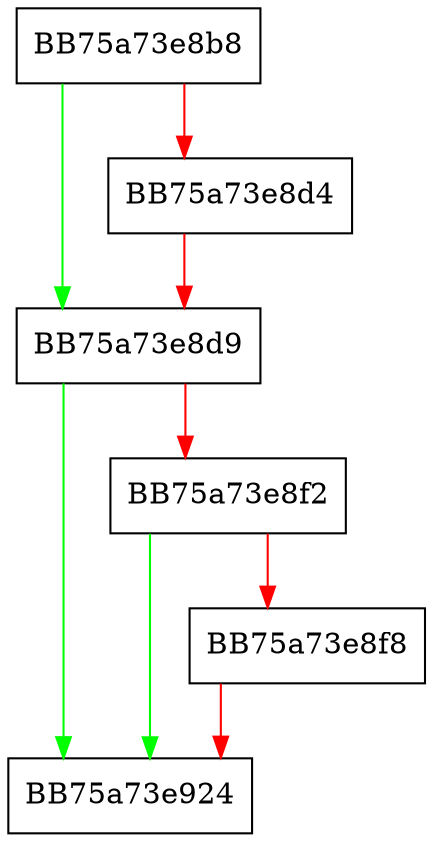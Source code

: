 digraph SetState {
  node [shape="box"];
  graph [splines=ortho];
  BB75a73e8b8 -> BB75a73e8d9 [color="green"];
  BB75a73e8b8 -> BB75a73e8d4 [color="red"];
  BB75a73e8d4 -> BB75a73e8d9 [color="red"];
  BB75a73e8d9 -> BB75a73e924 [color="green"];
  BB75a73e8d9 -> BB75a73e8f2 [color="red"];
  BB75a73e8f2 -> BB75a73e924 [color="green"];
  BB75a73e8f2 -> BB75a73e8f8 [color="red"];
  BB75a73e8f8 -> BB75a73e924 [color="red"];
}